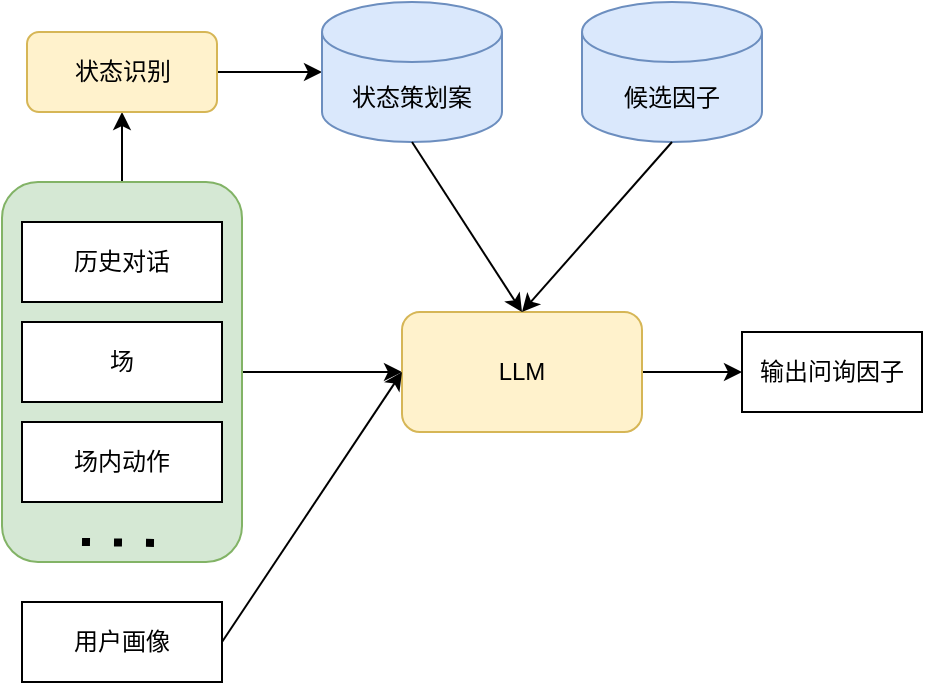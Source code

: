 <mxfile version="23.0.2" type="github">
  <diagram name="第 1 页" id="_aEVsnGwdUrKQqscfobR">
    <mxGraphModel dx="1434" dy="820" grid="1" gridSize="10" guides="1" tooltips="1" connect="1" arrows="1" fold="1" page="1" pageScale="1" pageWidth="1200" pageHeight="500" math="0" shadow="0">
      <root>
        <mxCell id="0" />
        <mxCell id="1" parent="0" />
        <mxCell id="IVn4J9uPTKWjjx_IC5SH-10" value="" style="edgeStyle=orthogonalEdgeStyle;rounded=0;orthogonalLoop=1;jettySize=auto;html=1;" edge="1" parent="1" source="IVn4J9uPTKWjjx_IC5SH-7" target="IVn4J9uPTKWjjx_IC5SH-9">
          <mxGeometry relative="1" as="geometry" />
        </mxCell>
        <mxCell id="IVn4J9uPTKWjjx_IC5SH-14" value="" style="edgeStyle=orthogonalEdgeStyle;rounded=0;orthogonalLoop=1;jettySize=auto;html=1;" edge="1" parent="1" source="IVn4J9uPTKWjjx_IC5SH-7" target="IVn4J9uPTKWjjx_IC5SH-6">
          <mxGeometry relative="1" as="geometry" />
        </mxCell>
        <mxCell id="IVn4J9uPTKWjjx_IC5SH-7" value="" style="rounded=1;whiteSpace=wrap;html=1;fillColor=#d5e8d4;strokeColor=#82b366;" vertex="1" parent="1">
          <mxGeometry x="40" y="135" width="120" height="190" as="geometry" />
        </mxCell>
        <mxCell id="IVn4J9uPTKWjjx_IC5SH-1" value="历史对话" style="rounded=0;whiteSpace=wrap;html=1;" vertex="1" parent="1">
          <mxGeometry x="50" y="155" width="100" height="40" as="geometry" />
        </mxCell>
        <mxCell id="IVn4J9uPTKWjjx_IC5SH-2" value="用户画像" style="rounded=0;whiteSpace=wrap;html=1;" vertex="1" parent="1">
          <mxGeometry x="50" y="345" width="100" height="40" as="geometry" />
        </mxCell>
        <mxCell id="IVn4J9uPTKWjjx_IC5SH-3" value="场" style="rounded=0;whiteSpace=wrap;html=1;" vertex="1" parent="1">
          <mxGeometry x="50" y="205" width="100" height="40" as="geometry" />
        </mxCell>
        <mxCell id="IVn4J9uPTKWjjx_IC5SH-4" value="场内动作" style="rounded=0;whiteSpace=wrap;html=1;" vertex="1" parent="1">
          <mxGeometry x="50" y="255" width="100" height="40" as="geometry" />
        </mxCell>
        <mxCell id="IVn4J9uPTKWjjx_IC5SH-5" value="" style="endArrow=none;dashed=1;html=1;dashPattern=1 3;strokeWidth=4;rounded=0;" edge="1" parent="1">
          <mxGeometry width="50" height="50" relative="1" as="geometry">
            <mxPoint x="80" y="315" as="sourcePoint" />
            <mxPoint x="120" y="315.5" as="targetPoint" />
          </mxGeometry>
        </mxCell>
        <mxCell id="IVn4J9uPTKWjjx_IC5SH-15" value="" style="edgeStyle=orthogonalEdgeStyle;rounded=0;orthogonalLoop=1;jettySize=auto;html=1;" edge="1" parent="1" source="IVn4J9uPTKWjjx_IC5SH-6" target="IVn4J9uPTKWjjx_IC5SH-8">
          <mxGeometry relative="1" as="geometry" />
        </mxCell>
        <mxCell id="IVn4J9uPTKWjjx_IC5SH-6" value="状态识别" style="rounded=1;whiteSpace=wrap;html=1;fillColor=#fff2cc;strokeColor=#d6b656;" vertex="1" parent="1">
          <mxGeometry x="52.5" y="60" width="95" height="40" as="geometry" />
        </mxCell>
        <mxCell id="IVn4J9uPTKWjjx_IC5SH-8" value="状态策划案" style="shape=cylinder3;whiteSpace=wrap;html=1;boundedLbl=1;backgroundOutline=1;size=15;fillColor=#dae8fc;strokeColor=#6c8ebf;" vertex="1" parent="1">
          <mxGeometry x="200" y="45" width="90" height="70" as="geometry" />
        </mxCell>
        <mxCell id="IVn4J9uPTKWjjx_IC5SH-20" value="" style="edgeStyle=orthogonalEdgeStyle;rounded=0;orthogonalLoop=1;jettySize=auto;html=1;" edge="1" parent="1" source="IVn4J9uPTKWjjx_IC5SH-9" target="IVn4J9uPTKWjjx_IC5SH-19">
          <mxGeometry relative="1" as="geometry" />
        </mxCell>
        <mxCell id="IVn4J9uPTKWjjx_IC5SH-9" value="LLM" style="rounded=1;whiteSpace=wrap;html=1;fillColor=#fff2cc;strokeColor=#d6b656;" vertex="1" parent="1">
          <mxGeometry x="240" y="200" width="120" height="60" as="geometry" />
        </mxCell>
        <mxCell id="IVn4J9uPTKWjjx_IC5SH-11" value="" style="endArrow=classic;html=1;rounded=0;entryX=0;entryY=0.5;entryDx=0;entryDy=0;" edge="1" parent="1" target="IVn4J9uPTKWjjx_IC5SH-9">
          <mxGeometry width="50" height="50" relative="1" as="geometry">
            <mxPoint x="150" y="365" as="sourcePoint" />
            <mxPoint x="200" y="315" as="targetPoint" />
          </mxGeometry>
        </mxCell>
        <mxCell id="IVn4J9uPTKWjjx_IC5SH-12" value="候选因子" style="shape=cylinder3;whiteSpace=wrap;html=1;boundedLbl=1;backgroundOutline=1;size=15;fillColor=#dae8fc;strokeColor=#6c8ebf;" vertex="1" parent="1">
          <mxGeometry x="330" y="45" width="90" height="70" as="geometry" />
        </mxCell>
        <mxCell id="IVn4J9uPTKWjjx_IC5SH-16" value="" style="endArrow=classic;html=1;rounded=0;exitX=0.5;exitY=1;exitDx=0;exitDy=0;exitPerimeter=0;entryX=0.5;entryY=0;entryDx=0;entryDy=0;" edge="1" parent="1" source="IVn4J9uPTKWjjx_IC5SH-8" target="IVn4J9uPTKWjjx_IC5SH-9">
          <mxGeometry width="50" height="50" relative="1" as="geometry">
            <mxPoint x="570" y="350" as="sourcePoint" />
            <mxPoint x="620" y="300" as="targetPoint" />
          </mxGeometry>
        </mxCell>
        <mxCell id="IVn4J9uPTKWjjx_IC5SH-17" value="" style="endArrow=classic;html=1;rounded=0;exitX=0.5;exitY=1;exitDx=0;exitDy=0;exitPerimeter=0;entryX=0.5;entryY=0;entryDx=0;entryDy=0;" edge="1" parent="1" source="IVn4J9uPTKWjjx_IC5SH-12" target="IVn4J9uPTKWjjx_IC5SH-9">
          <mxGeometry width="50" height="50" relative="1" as="geometry">
            <mxPoint x="570" y="350" as="sourcePoint" />
            <mxPoint x="620" y="300" as="targetPoint" />
          </mxGeometry>
        </mxCell>
        <mxCell id="IVn4J9uPTKWjjx_IC5SH-19" value="输出问询因子" style="rounded=0;whiteSpace=wrap;html=1;" vertex="1" parent="1">
          <mxGeometry x="410" y="210" width="90" height="40" as="geometry" />
        </mxCell>
      </root>
    </mxGraphModel>
  </diagram>
</mxfile>
